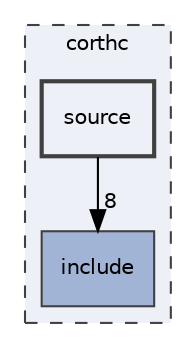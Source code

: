 digraph "corthc/source"
{
 // LATEX_PDF_SIZE
  edge [fontname="Helvetica",fontsize="10",labelfontname="Helvetica",labelfontsize="10"];
  node [fontname="Helvetica",fontsize="10",shape=record];
  compound=true
  subgraph clusterdir_9abcda084b2d99e3110da6d9ff0a084d {
    graph [ bgcolor="#edf0f7", pencolor="grey25", style="filled,dashed,", label="corthc", fontname="Helvetica", fontsize="10", URL="dir_9abcda084b2d99e3110da6d9ff0a084d.html"]
  dir_3a06d0b0989642fdcd766da6d26ea6c0 [shape=box, label="include", style="filled,", fillcolor="#a2b4d6", color="grey25", URL="dir_3a06d0b0989642fdcd766da6d26ea6c0.html"];
  dir_dd3e389259598f26868645d79ab33efa [shape=box, label="source", style="filled,bold,", fillcolor="#edf0f7", color="grey25", URL="dir_dd3e389259598f26868645d79ab33efa.html"];
  }
  dir_dd3e389259598f26868645d79ab33efa->dir_3a06d0b0989642fdcd766da6d26ea6c0 [headlabel="8", labeldistance=1.5 headhref="dir_000002_000001.html"];
}
